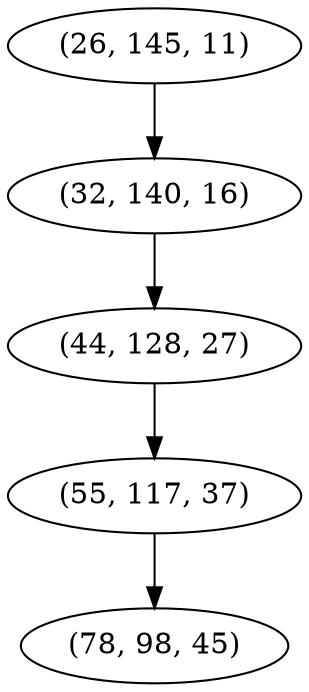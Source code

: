 digraph tree {
    "(26, 145, 11)";
    "(32, 140, 16)";
    "(44, 128, 27)";
    "(55, 117, 37)";
    "(78, 98, 45)";
    "(26, 145, 11)" -> "(32, 140, 16)";
    "(32, 140, 16)" -> "(44, 128, 27)";
    "(44, 128, 27)" -> "(55, 117, 37)";
    "(55, 117, 37)" -> "(78, 98, 45)";
}
